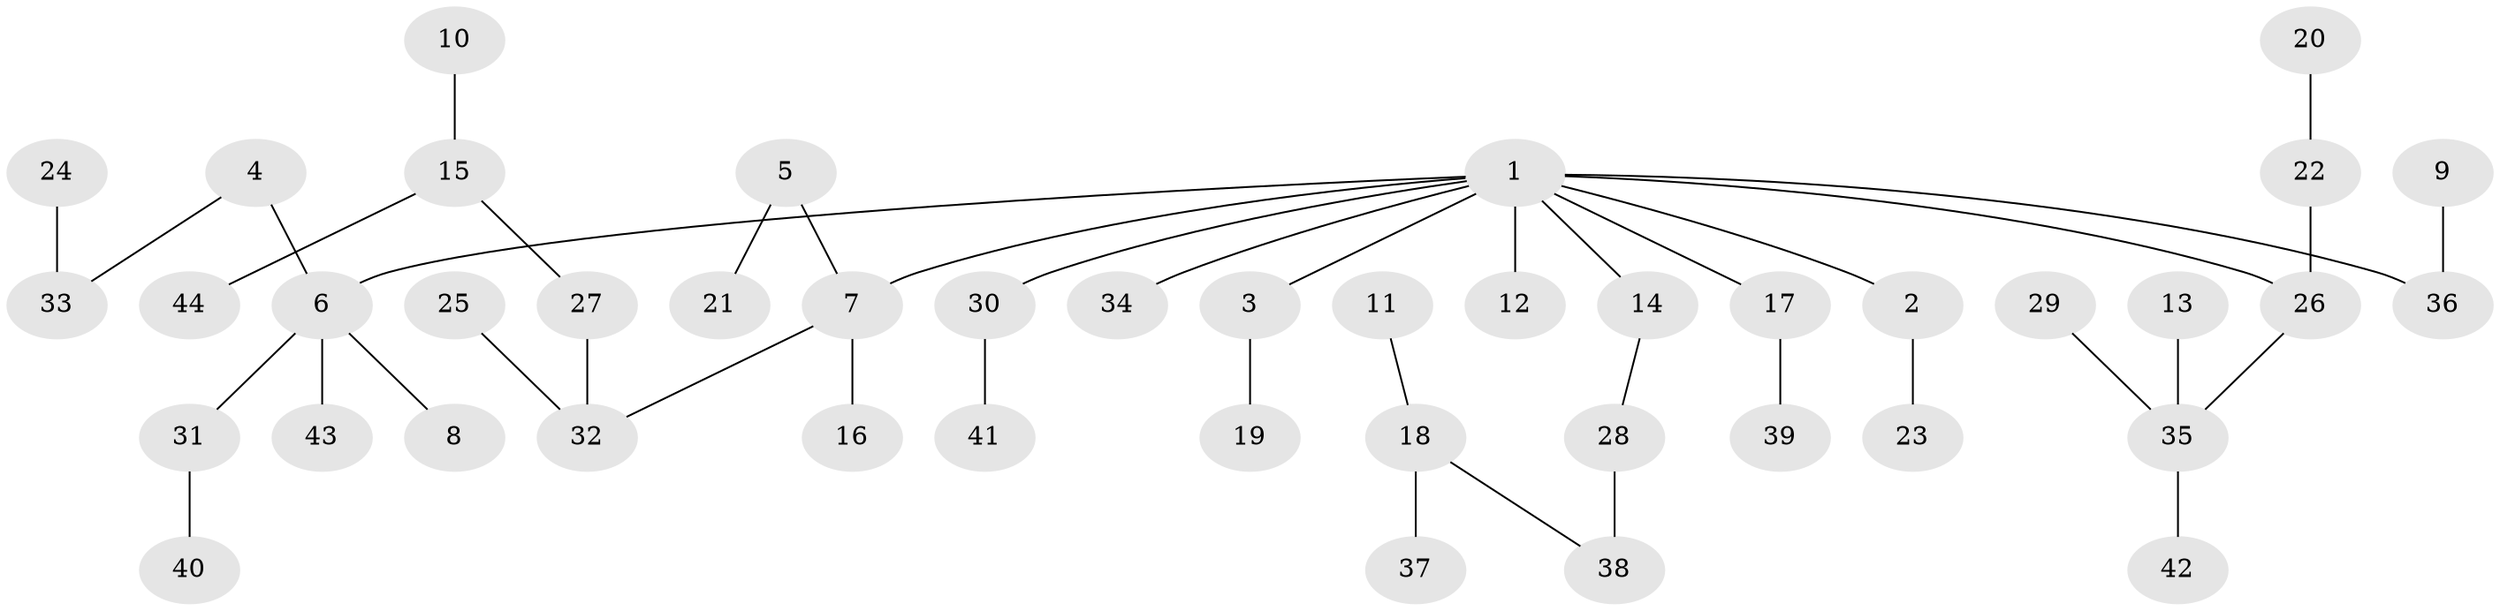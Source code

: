 // original degree distribution, {6: 0.011494252873563218, 8: 0.011494252873563218, 1: 0.45977011494252873, 2: 0.2988505747126437, 3: 0.13793103448275862, 5: 0.022988505747126436, 4: 0.05747126436781609}
// Generated by graph-tools (version 1.1) at 2025/26/03/09/25 03:26:31]
// undirected, 44 vertices, 43 edges
graph export_dot {
graph [start="1"]
  node [color=gray90,style=filled];
  1;
  2;
  3;
  4;
  5;
  6;
  7;
  8;
  9;
  10;
  11;
  12;
  13;
  14;
  15;
  16;
  17;
  18;
  19;
  20;
  21;
  22;
  23;
  24;
  25;
  26;
  27;
  28;
  29;
  30;
  31;
  32;
  33;
  34;
  35;
  36;
  37;
  38;
  39;
  40;
  41;
  42;
  43;
  44;
  1 -- 2 [weight=1.0];
  1 -- 3 [weight=1.0];
  1 -- 6 [weight=1.0];
  1 -- 7 [weight=1.0];
  1 -- 12 [weight=1.0];
  1 -- 14 [weight=1.0];
  1 -- 17 [weight=1.0];
  1 -- 26 [weight=1.0];
  1 -- 30 [weight=1.0];
  1 -- 34 [weight=1.0];
  1 -- 36 [weight=1.0];
  2 -- 23 [weight=1.0];
  3 -- 19 [weight=1.0];
  4 -- 6 [weight=1.0];
  4 -- 33 [weight=1.0];
  5 -- 7 [weight=1.0];
  5 -- 21 [weight=1.0];
  6 -- 8 [weight=1.0];
  6 -- 31 [weight=1.0];
  6 -- 43 [weight=1.0];
  7 -- 16 [weight=1.0];
  7 -- 32 [weight=1.0];
  9 -- 36 [weight=1.0];
  10 -- 15 [weight=1.0];
  11 -- 18 [weight=1.0];
  13 -- 35 [weight=1.0];
  14 -- 28 [weight=1.0];
  15 -- 27 [weight=1.0];
  15 -- 44 [weight=1.0];
  17 -- 39 [weight=1.0];
  18 -- 37 [weight=1.0];
  18 -- 38 [weight=1.0];
  20 -- 22 [weight=1.0];
  22 -- 26 [weight=1.0];
  24 -- 33 [weight=1.0];
  25 -- 32 [weight=1.0];
  26 -- 35 [weight=1.0];
  27 -- 32 [weight=1.0];
  28 -- 38 [weight=1.0];
  29 -- 35 [weight=1.0];
  30 -- 41 [weight=1.0];
  31 -- 40 [weight=1.0];
  35 -- 42 [weight=1.0];
}
